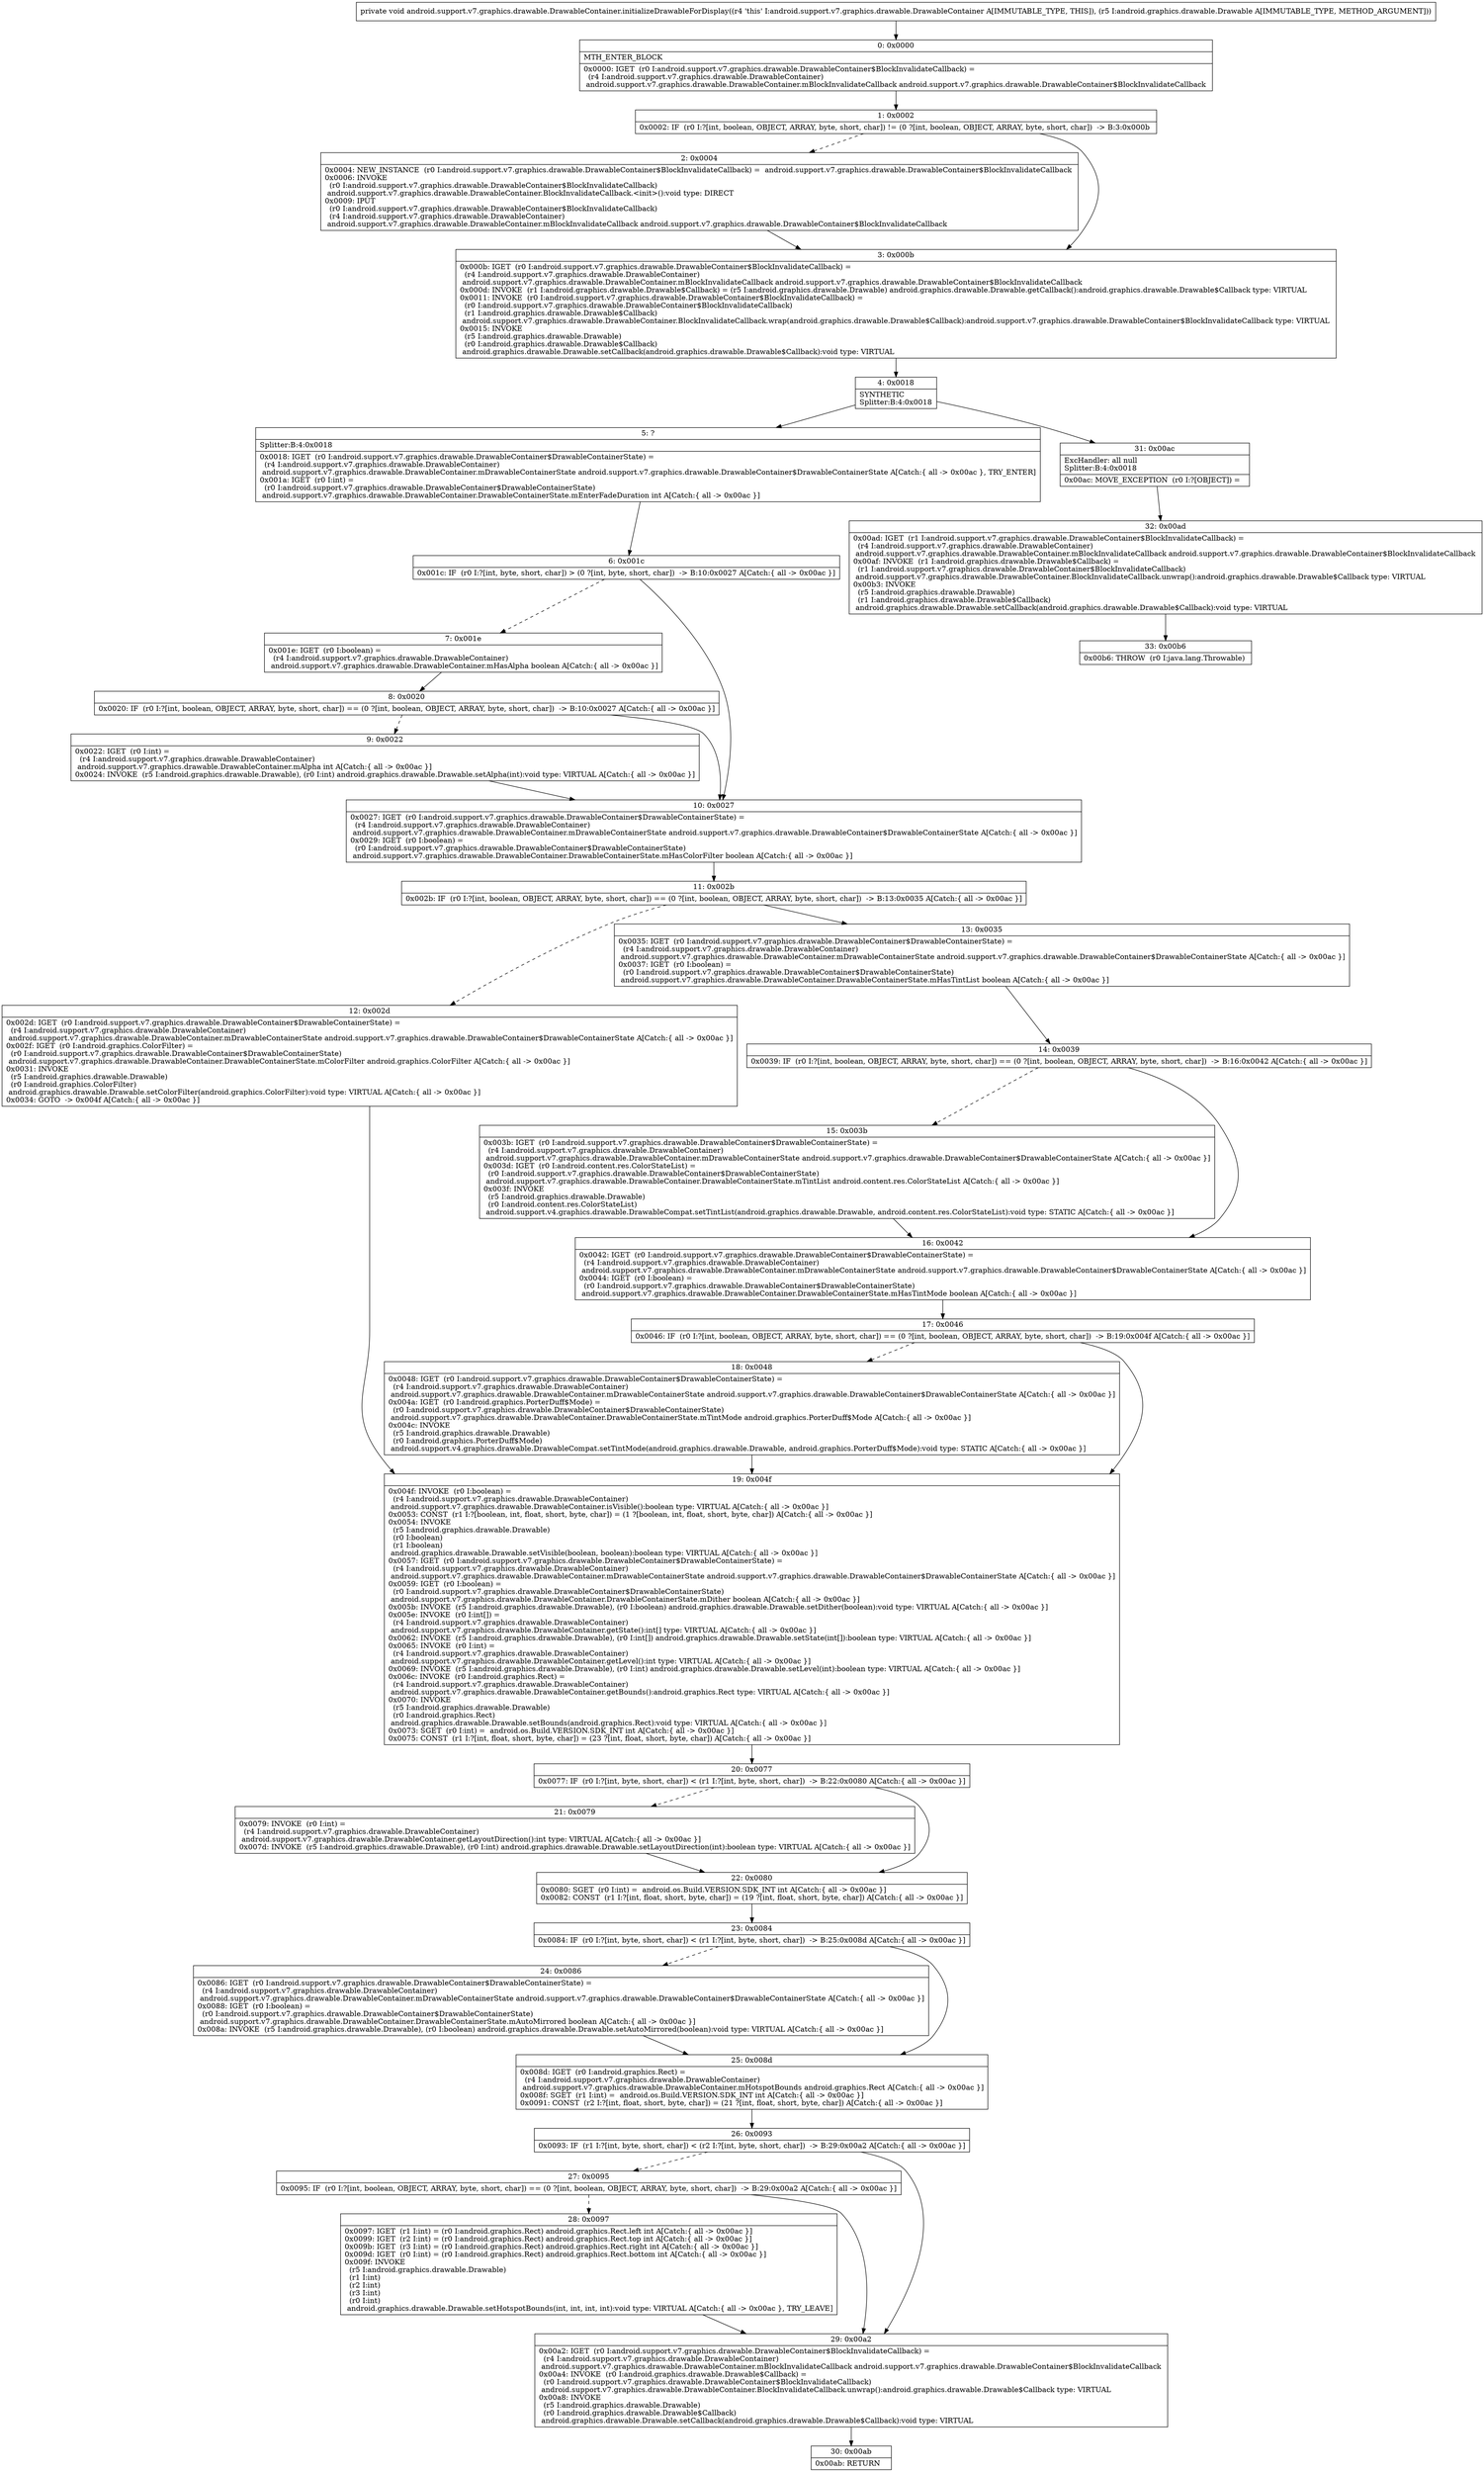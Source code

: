digraph "CFG forandroid.support.v7.graphics.drawable.DrawableContainer.initializeDrawableForDisplay(Landroid\/graphics\/drawable\/Drawable;)V" {
Node_0 [shape=record,label="{0\:\ 0x0000|MTH_ENTER_BLOCK\l|0x0000: IGET  (r0 I:android.support.v7.graphics.drawable.DrawableContainer$BlockInvalidateCallback) = \l  (r4 I:android.support.v7.graphics.drawable.DrawableContainer)\l android.support.v7.graphics.drawable.DrawableContainer.mBlockInvalidateCallback android.support.v7.graphics.drawable.DrawableContainer$BlockInvalidateCallback \l}"];
Node_1 [shape=record,label="{1\:\ 0x0002|0x0002: IF  (r0 I:?[int, boolean, OBJECT, ARRAY, byte, short, char]) != (0 ?[int, boolean, OBJECT, ARRAY, byte, short, char])  \-\> B:3:0x000b \l}"];
Node_2 [shape=record,label="{2\:\ 0x0004|0x0004: NEW_INSTANCE  (r0 I:android.support.v7.graphics.drawable.DrawableContainer$BlockInvalidateCallback) =  android.support.v7.graphics.drawable.DrawableContainer$BlockInvalidateCallback \l0x0006: INVOKE  \l  (r0 I:android.support.v7.graphics.drawable.DrawableContainer$BlockInvalidateCallback)\l android.support.v7.graphics.drawable.DrawableContainer.BlockInvalidateCallback.\<init\>():void type: DIRECT \l0x0009: IPUT  \l  (r0 I:android.support.v7.graphics.drawable.DrawableContainer$BlockInvalidateCallback)\l  (r4 I:android.support.v7.graphics.drawable.DrawableContainer)\l android.support.v7.graphics.drawable.DrawableContainer.mBlockInvalidateCallback android.support.v7.graphics.drawable.DrawableContainer$BlockInvalidateCallback \l}"];
Node_3 [shape=record,label="{3\:\ 0x000b|0x000b: IGET  (r0 I:android.support.v7.graphics.drawable.DrawableContainer$BlockInvalidateCallback) = \l  (r4 I:android.support.v7.graphics.drawable.DrawableContainer)\l android.support.v7.graphics.drawable.DrawableContainer.mBlockInvalidateCallback android.support.v7.graphics.drawable.DrawableContainer$BlockInvalidateCallback \l0x000d: INVOKE  (r1 I:android.graphics.drawable.Drawable$Callback) = (r5 I:android.graphics.drawable.Drawable) android.graphics.drawable.Drawable.getCallback():android.graphics.drawable.Drawable$Callback type: VIRTUAL \l0x0011: INVOKE  (r0 I:android.support.v7.graphics.drawable.DrawableContainer$BlockInvalidateCallback) = \l  (r0 I:android.support.v7.graphics.drawable.DrawableContainer$BlockInvalidateCallback)\l  (r1 I:android.graphics.drawable.Drawable$Callback)\l android.support.v7.graphics.drawable.DrawableContainer.BlockInvalidateCallback.wrap(android.graphics.drawable.Drawable$Callback):android.support.v7.graphics.drawable.DrawableContainer$BlockInvalidateCallback type: VIRTUAL \l0x0015: INVOKE  \l  (r5 I:android.graphics.drawable.Drawable)\l  (r0 I:android.graphics.drawable.Drawable$Callback)\l android.graphics.drawable.Drawable.setCallback(android.graphics.drawable.Drawable$Callback):void type: VIRTUAL \l}"];
Node_4 [shape=record,label="{4\:\ 0x0018|SYNTHETIC\lSplitter:B:4:0x0018\l}"];
Node_5 [shape=record,label="{5\:\ ?|Splitter:B:4:0x0018\l|0x0018: IGET  (r0 I:android.support.v7.graphics.drawable.DrawableContainer$DrawableContainerState) = \l  (r4 I:android.support.v7.graphics.drawable.DrawableContainer)\l android.support.v7.graphics.drawable.DrawableContainer.mDrawableContainerState android.support.v7.graphics.drawable.DrawableContainer$DrawableContainerState A[Catch:\{ all \-\> 0x00ac \}, TRY_ENTER]\l0x001a: IGET  (r0 I:int) = \l  (r0 I:android.support.v7.graphics.drawable.DrawableContainer$DrawableContainerState)\l android.support.v7.graphics.drawable.DrawableContainer.DrawableContainerState.mEnterFadeDuration int A[Catch:\{ all \-\> 0x00ac \}]\l}"];
Node_6 [shape=record,label="{6\:\ 0x001c|0x001c: IF  (r0 I:?[int, byte, short, char]) \> (0 ?[int, byte, short, char])  \-\> B:10:0x0027 A[Catch:\{ all \-\> 0x00ac \}]\l}"];
Node_7 [shape=record,label="{7\:\ 0x001e|0x001e: IGET  (r0 I:boolean) = \l  (r4 I:android.support.v7.graphics.drawable.DrawableContainer)\l android.support.v7.graphics.drawable.DrawableContainer.mHasAlpha boolean A[Catch:\{ all \-\> 0x00ac \}]\l}"];
Node_8 [shape=record,label="{8\:\ 0x0020|0x0020: IF  (r0 I:?[int, boolean, OBJECT, ARRAY, byte, short, char]) == (0 ?[int, boolean, OBJECT, ARRAY, byte, short, char])  \-\> B:10:0x0027 A[Catch:\{ all \-\> 0x00ac \}]\l}"];
Node_9 [shape=record,label="{9\:\ 0x0022|0x0022: IGET  (r0 I:int) = \l  (r4 I:android.support.v7.graphics.drawable.DrawableContainer)\l android.support.v7.graphics.drawable.DrawableContainer.mAlpha int A[Catch:\{ all \-\> 0x00ac \}]\l0x0024: INVOKE  (r5 I:android.graphics.drawable.Drawable), (r0 I:int) android.graphics.drawable.Drawable.setAlpha(int):void type: VIRTUAL A[Catch:\{ all \-\> 0x00ac \}]\l}"];
Node_10 [shape=record,label="{10\:\ 0x0027|0x0027: IGET  (r0 I:android.support.v7.graphics.drawable.DrawableContainer$DrawableContainerState) = \l  (r4 I:android.support.v7.graphics.drawable.DrawableContainer)\l android.support.v7.graphics.drawable.DrawableContainer.mDrawableContainerState android.support.v7.graphics.drawable.DrawableContainer$DrawableContainerState A[Catch:\{ all \-\> 0x00ac \}]\l0x0029: IGET  (r0 I:boolean) = \l  (r0 I:android.support.v7.graphics.drawable.DrawableContainer$DrawableContainerState)\l android.support.v7.graphics.drawable.DrawableContainer.DrawableContainerState.mHasColorFilter boolean A[Catch:\{ all \-\> 0x00ac \}]\l}"];
Node_11 [shape=record,label="{11\:\ 0x002b|0x002b: IF  (r0 I:?[int, boolean, OBJECT, ARRAY, byte, short, char]) == (0 ?[int, boolean, OBJECT, ARRAY, byte, short, char])  \-\> B:13:0x0035 A[Catch:\{ all \-\> 0x00ac \}]\l}"];
Node_12 [shape=record,label="{12\:\ 0x002d|0x002d: IGET  (r0 I:android.support.v7.graphics.drawable.DrawableContainer$DrawableContainerState) = \l  (r4 I:android.support.v7.graphics.drawable.DrawableContainer)\l android.support.v7.graphics.drawable.DrawableContainer.mDrawableContainerState android.support.v7.graphics.drawable.DrawableContainer$DrawableContainerState A[Catch:\{ all \-\> 0x00ac \}]\l0x002f: IGET  (r0 I:android.graphics.ColorFilter) = \l  (r0 I:android.support.v7.graphics.drawable.DrawableContainer$DrawableContainerState)\l android.support.v7.graphics.drawable.DrawableContainer.DrawableContainerState.mColorFilter android.graphics.ColorFilter A[Catch:\{ all \-\> 0x00ac \}]\l0x0031: INVOKE  \l  (r5 I:android.graphics.drawable.Drawable)\l  (r0 I:android.graphics.ColorFilter)\l android.graphics.drawable.Drawable.setColorFilter(android.graphics.ColorFilter):void type: VIRTUAL A[Catch:\{ all \-\> 0x00ac \}]\l0x0034: GOTO  \-\> 0x004f A[Catch:\{ all \-\> 0x00ac \}]\l}"];
Node_13 [shape=record,label="{13\:\ 0x0035|0x0035: IGET  (r0 I:android.support.v7.graphics.drawable.DrawableContainer$DrawableContainerState) = \l  (r4 I:android.support.v7.graphics.drawable.DrawableContainer)\l android.support.v7.graphics.drawable.DrawableContainer.mDrawableContainerState android.support.v7.graphics.drawable.DrawableContainer$DrawableContainerState A[Catch:\{ all \-\> 0x00ac \}]\l0x0037: IGET  (r0 I:boolean) = \l  (r0 I:android.support.v7.graphics.drawable.DrawableContainer$DrawableContainerState)\l android.support.v7.graphics.drawable.DrawableContainer.DrawableContainerState.mHasTintList boolean A[Catch:\{ all \-\> 0x00ac \}]\l}"];
Node_14 [shape=record,label="{14\:\ 0x0039|0x0039: IF  (r0 I:?[int, boolean, OBJECT, ARRAY, byte, short, char]) == (0 ?[int, boolean, OBJECT, ARRAY, byte, short, char])  \-\> B:16:0x0042 A[Catch:\{ all \-\> 0x00ac \}]\l}"];
Node_15 [shape=record,label="{15\:\ 0x003b|0x003b: IGET  (r0 I:android.support.v7.graphics.drawable.DrawableContainer$DrawableContainerState) = \l  (r4 I:android.support.v7.graphics.drawable.DrawableContainer)\l android.support.v7.graphics.drawable.DrawableContainer.mDrawableContainerState android.support.v7.graphics.drawable.DrawableContainer$DrawableContainerState A[Catch:\{ all \-\> 0x00ac \}]\l0x003d: IGET  (r0 I:android.content.res.ColorStateList) = \l  (r0 I:android.support.v7.graphics.drawable.DrawableContainer$DrawableContainerState)\l android.support.v7.graphics.drawable.DrawableContainer.DrawableContainerState.mTintList android.content.res.ColorStateList A[Catch:\{ all \-\> 0x00ac \}]\l0x003f: INVOKE  \l  (r5 I:android.graphics.drawable.Drawable)\l  (r0 I:android.content.res.ColorStateList)\l android.support.v4.graphics.drawable.DrawableCompat.setTintList(android.graphics.drawable.Drawable, android.content.res.ColorStateList):void type: STATIC A[Catch:\{ all \-\> 0x00ac \}]\l}"];
Node_16 [shape=record,label="{16\:\ 0x0042|0x0042: IGET  (r0 I:android.support.v7.graphics.drawable.DrawableContainer$DrawableContainerState) = \l  (r4 I:android.support.v7.graphics.drawable.DrawableContainer)\l android.support.v7.graphics.drawable.DrawableContainer.mDrawableContainerState android.support.v7.graphics.drawable.DrawableContainer$DrawableContainerState A[Catch:\{ all \-\> 0x00ac \}]\l0x0044: IGET  (r0 I:boolean) = \l  (r0 I:android.support.v7.graphics.drawable.DrawableContainer$DrawableContainerState)\l android.support.v7.graphics.drawable.DrawableContainer.DrawableContainerState.mHasTintMode boolean A[Catch:\{ all \-\> 0x00ac \}]\l}"];
Node_17 [shape=record,label="{17\:\ 0x0046|0x0046: IF  (r0 I:?[int, boolean, OBJECT, ARRAY, byte, short, char]) == (0 ?[int, boolean, OBJECT, ARRAY, byte, short, char])  \-\> B:19:0x004f A[Catch:\{ all \-\> 0x00ac \}]\l}"];
Node_18 [shape=record,label="{18\:\ 0x0048|0x0048: IGET  (r0 I:android.support.v7.graphics.drawable.DrawableContainer$DrawableContainerState) = \l  (r4 I:android.support.v7.graphics.drawable.DrawableContainer)\l android.support.v7.graphics.drawable.DrawableContainer.mDrawableContainerState android.support.v7.graphics.drawable.DrawableContainer$DrawableContainerState A[Catch:\{ all \-\> 0x00ac \}]\l0x004a: IGET  (r0 I:android.graphics.PorterDuff$Mode) = \l  (r0 I:android.support.v7.graphics.drawable.DrawableContainer$DrawableContainerState)\l android.support.v7.graphics.drawable.DrawableContainer.DrawableContainerState.mTintMode android.graphics.PorterDuff$Mode A[Catch:\{ all \-\> 0x00ac \}]\l0x004c: INVOKE  \l  (r5 I:android.graphics.drawable.Drawable)\l  (r0 I:android.graphics.PorterDuff$Mode)\l android.support.v4.graphics.drawable.DrawableCompat.setTintMode(android.graphics.drawable.Drawable, android.graphics.PorterDuff$Mode):void type: STATIC A[Catch:\{ all \-\> 0x00ac \}]\l}"];
Node_19 [shape=record,label="{19\:\ 0x004f|0x004f: INVOKE  (r0 I:boolean) = \l  (r4 I:android.support.v7.graphics.drawable.DrawableContainer)\l android.support.v7.graphics.drawable.DrawableContainer.isVisible():boolean type: VIRTUAL A[Catch:\{ all \-\> 0x00ac \}]\l0x0053: CONST  (r1 I:?[boolean, int, float, short, byte, char]) = (1 ?[boolean, int, float, short, byte, char]) A[Catch:\{ all \-\> 0x00ac \}]\l0x0054: INVOKE  \l  (r5 I:android.graphics.drawable.Drawable)\l  (r0 I:boolean)\l  (r1 I:boolean)\l android.graphics.drawable.Drawable.setVisible(boolean, boolean):boolean type: VIRTUAL A[Catch:\{ all \-\> 0x00ac \}]\l0x0057: IGET  (r0 I:android.support.v7.graphics.drawable.DrawableContainer$DrawableContainerState) = \l  (r4 I:android.support.v7.graphics.drawable.DrawableContainer)\l android.support.v7.graphics.drawable.DrawableContainer.mDrawableContainerState android.support.v7.graphics.drawable.DrawableContainer$DrawableContainerState A[Catch:\{ all \-\> 0x00ac \}]\l0x0059: IGET  (r0 I:boolean) = \l  (r0 I:android.support.v7.graphics.drawable.DrawableContainer$DrawableContainerState)\l android.support.v7.graphics.drawable.DrawableContainer.DrawableContainerState.mDither boolean A[Catch:\{ all \-\> 0x00ac \}]\l0x005b: INVOKE  (r5 I:android.graphics.drawable.Drawable), (r0 I:boolean) android.graphics.drawable.Drawable.setDither(boolean):void type: VIRTUAL A[Catch:\{ all \-\> 0x00ac \}]\l0x005e: INVOKE  (r0 I:int[]) = \l  (r4 I:android.support.v7.graphics.drawable.DrawableContainer)\l android.support.v7.graphics.drawable.DrawableContainer.getState():int[] type: VIRTUAL A[Catch:\{ all \-\> 0x00ac \}]\l0x0062: INVOKE  (r5 I:android.graphics.drawable.Drawable), (r0 I:int[]) android.graphics.drawable.Drawable.setState(int[]):boolean type: VIRTUAL A[Catch:\{ all \-\> 0x00ac \}]\l0x0065: INVOKE  (r0 I:int) = \l  (r4 I:android.support.v7.graphics.drawable.DrawableContainer)\l android.support.v7.graphics.drawable.DrawableContainer.getLevel():int type: VIRTUAL A[Catch:\{ all \-\> 0x00ac \}]\l0x0069: INVOKE  (r5 I:android.graphics.drawable.Drawable), (r0 I:int) android.graphics.drawable.Drawable.setLevel(int):boolean type: VIRTUAL A[Catch:\{ all \-\> 0x00ac \}]\l0x006c: INVOKE  (r0 I:android.graphics.Rect) = \l  (r4 I:android.support.v7.graphics.drawable.DrawableContainer)\l android.support.v7.graphics.drawable.DrawableContainer.getBounds():android.graphics.Rect type: VIRTUAL A[Catch:\{ all \-\> 0x00ac \}]\l0x0070: INVOKE  \l  (r5 I:android.graphics.drawable.Drawable)\l  (r0 I:android.graphics.Rect)\l android.graphics.drawable.Drawable.setBounds(android.graphics.Rect):void type: VIRTUAL A[Catch:\{ all \-\> 0x00ac \}]\l0x0073: SGET  (r0 I:int) =  android.os.Build.VERSION.SDK_INT int A[Catch:\{ all \-\> 0x00ac \}]\l0x0075: CONST  (r1 I:?[int, float, short, byte, char]) = (23 ?[int, float, short, byte, char]) A[Catch:\{ all \-\> 0x00ac \}]\l}"];
Node_20 [shape=record,label="{20\:\ 0x0077|0x0077: IF  (r0 I:?[int, byte, short, char]) \< (r1 I:?[int, byte, short, char])  \-\> B:22:0x0080 A[Catch:\{ all \-\> 0x00ac \}]\l}"];
Node_21 [shape=record,label="{21\:\ 0x0079|0x0079: INVOKE  (r0 I:int) = \l  (r4 I:android.support.v7.graphics.drawable.DrawableContainer)\l android.support.v7.graphics.drawable.DrawableContainer.getLayoutDirection():int type: VIRTUAL A[Catch:\{ all \-\> 0x00ac \}]\l0x007d: INVOKE  (r5 I:android.graphics.drawable.Drawable), (r0 I:int) android.graphics.drawable.Drawable.setLayoutDirection(int):boolean type: VIRTUAL A[Catch:\{ all \-\> 0x00ac \}]\l}"];
Node_22 [shape=record,label="{22\:\ 0x0080|0x0080: SGET  (r0 I:int) =  android.os.Build.VERSION.SDK_INT int A[Catch:\{ all \-\> 0x00ac \}]\l0x0082: CONST  (r1 I:?[int, float, short, byte, char]) = (19 ?[int, float, short, byte, char]) A[Catch:\{ all \-\> 0x00ac \}]\l}"];
Node_23 [shape=record,label="{23\:\ 0x0084|0x0084: IF  (r0 I:?[int, byte, short, char]) \< (r1 I:?[int, byte, short, char])  \-\> B:25:0x008d A[Catch:\{ all \-\> 0x00ac \}]\l}"];
Node_24 [shape=record,label="{24\:\ 0x0086|0x0086: IGET  (r0 I:android.support.v7.graphics.drawable.DrawableContainer$DrawableContainerState) = \l  (r4 I:android.support.v7.graphics.drawable.DrawableContainer)\l android.support.v7.graphics.drawable.DrawableContainer.mDrawableContainerState android.support.v7.graphics.drawable.DrawableContainer$DrawableContainerState A[Catch:\{ all \-\> 0x00ac \}]\l0x0088: IGET  (r0 I:boolean) = \l  (r0 I:android.support.v7.graphics.drawable.DrawableContainer$DrawableContainerState)\l android.support.v7.graphics.drawable.DrawableContainer.DrawableContainerState.mAutoMirrored boolean A[Catch:\{ all \-\> 0x00ac \}]\l0x008a: INVOKE  (r5 I:android.graphics.drawable.Drawable), (r0 I:boolean) android.graphics.drawable.Drawable.setAutoMirrored(boolean):void type: VIRTUAL A[Catch:\{ all \-\> 0x00ac \}]\l}"];
Node_25 [shape=record,label="{25\:\ 0x008d|0x008d: IGET  (r0 I:android.graphics.Rect) = \l  (r4 I:android.support.v7.graphics.drawable.DrawableContainer)\l android.support.v7.graphics.drawable.DrawableContainer.mHotspotBounds android.graphics.Rect A[Catch:\{ all \-\> 0x00ac \}]\l0x008f: SGET  (r1 I:int) =  android.os.Build.VERSION.SDK_INT int A[Catch:\{ all \-\> 0x00ac \}]\l0x0091: CONST  (r2 I:?[int, float, short, byte, char]) = (21 ?[int, float, short, byte, char]) A[Catch:\{ all \-\> 0x00ac \}]\l}"];
Node_26 [shape=record,label="{26\:\ 0x0093|0x0093: IF  (r1 I:?[int, byte, short, char]) \< (r2 I:?[int, byte, short, char])  \-\> B:29:0x00a2 A[Catch:\{ all \-\> 0x00ac \}]\l}"];
Node_27 [shape=record,label="{27\:\ 0x0095|0x0095: IF  (r0 I:?[int, boolean, OBJECT, ARRAY, byte, short, char]) == (0 ?[int, boolean, OBJECT, ARRAY, byte, short, char])  \-\> B:29:0x00a2 A[Catch:\{ all \-\> 0x00ac \}]\l}"];
Node_28 [shape=record,label="{28\:\ 0x0097|0x0097: IGET  (r1 I:int) = (r0 I:android.graphics.Rect) android.graphics.Rect.left int A[Catch:\{ all \-\> 0x00ac \}]\l0x0099: IGET  (r2 I:int) = (r0 I:android.graphics.Rect) android.graphics.Rect.top int A[Catch:\{ all \-\> 0x00ac \}]\l0x009b: IGET  (r3 I:int) = (r0 I:android.graphics.Rect) android.graphics.Rect.right int A[Catch:\{ all \-\> 0x00ac \}]\l0x009d: IGET  (r0 I:int) = (r0 I:android.graphics.Rect) android.graphics.Rect.bottom int A[Catch:\{ all \-\> 0x00ac \}]\l0x009f: INVOKE  \l  (r5 I:android.graphics.drawable.Drawable)\l  (r1 I:int)\l  (r2 I:int)\l  (r3 I:int)\l  (r0 I:int)\l android.graphics.drawable.Drawable.setHotspotBounds(int, int, int, int):void type: VIRTUAL A[Catch:\{ all \-\> 0x00ac \}, TRY_LEAVE]\l}"];
Node_29 [shape=record,label="{29\:\ 0x00a2|0x00a2: IGET  (r0 I:android.support.v7.graphics.drawable.DrawableContainer$BlockInvalidateCallback) = \l  (r4 I:android.support.v7.graphics.drawable.DrawableContainer)\l android.support.v7.graphics.drawable.DrawableContainer.mBlockInvalidateCallback android.support.v7.graphics.drawable.DrawableContainer$BlockInvalidateCallback \l0x00a4: INVOKE  (r0 I:android.graphics.drawable.Drawable$Callback) = \l  (r0 I:android.support.v7.graphics.drawable.DrawableContainer$BlockInvalidateCallback)\l android.support.v7.graphics.drawable.DrawableContainer.BlockInvalidateCallback.unwrap():android.graphics.drawable.Drawable$Callback type: VIRTUAL \l0x00a8: INVOKE  \l  (r5 I:android.graphics.drawable.Drawable)\l  (r0 I:android.graphics.drawable.Drawable$Callback)\l android.graphics.drawable.Drawable.setCallback(android.graphics.drawable.Drawable$Callback):void type: VIRTUAL \l}"];
Node_30 [shape=record,label="{30\:\ 0x00ab|0x00ab: RETURN   \l}"];
Node_31 [shape=record,label="{31\:\ 0x00ac|ExcHandler: all null\lSplitter:B:4:0x0018\l|0x00ac: MOVE_EXCEPTION  (r0 I:?[OBJECT]) =  \l}"];
Node_32 [shape=record,label="{32\:\ 0x00ad|0x00ad: IGET  (r1 I:android.support.v7.graphics.drawable.DrawableContainer$BlockInvalidateCallback) = \l  (r4 I:android.support.v7.graphics.drawable.DrawableContainer)\l android.support.v7.graphics.drawable.DrawableContainer.mBlockInvalidateCallback android.support.v7.graphics.drawable.DrawableContainer$BlockInvalidateCallback \l0x00af: INVOKE  (r1 I:android.graphics.drawable.Drawable$Callback) = \l  (r1 I:android.support.v7.graphics.drawable.DrawableContainer$BlockInvalidateCallback)\l android.support.v7.graphics.drawable.DrawableContainer.BlockInvalidateCallback.unwrap():android.graphics.drawable.Drawable$Callback type: VIRTUAL \l0x00b3: INVOKE  \l  (r5 I:android.graphics.drawable.Drawable)\l  (r1 I:android.graphics.drawable.Drawable$Callback)\l android.graphics.drawable.Drawable.setCallback(android.graphics.drawable.Drawable$Callback):void type: VIRTUAL \l}"];
Node_33 [shape=record,label="{33\:\ 0x00b6|0x00b6: THROW  (r0 I:java.lang.Throwable) \l}"];
MethodNode[shape=record,label="{private void android.support.v7.graphics.drawable.DrawableContainer.initializeDrawableForDisplay((r4 'this' I:android.support.v7.graphics.drawable.DrawableContainer A[IMMUTABLE_TYPE, THIS]), (r5 I:android.graphics.drawable.Drawable A[IMMUTABLE_TYPE, METHOD_ARGUMENT])) }"];
MethodNode -> Node_0;
Node_0 -> Node_1;
Node_1 -> Node_2[style=dashed];
Node_1 -> Node_3;
Node_2 -> Node_3;
Node_3 -> Node_4;
Node_4 -> Node_5;
Node_4 -> Node_31;
Node_5 -> Node_6;
Node_6 -> Node_7[style=dashed];
Node_6 -> Node_10;
Node_7 -> Node_8;
Node_8 -> Node_9[style=dashed];
Node_8 -> Node_10;
Node_9 -> Node_10;
Node_10 -> Node_11;
Node_11 -> Node_12[style=dashed];
Node_11 -> Node_13;
Node_12 -> Node_19;
Node_13 -> Node_14;
Node_14 -> Node_15[style=dashed];
Node_14 -> Node_16;
Node_15 -> Node_16;
Node_16 -> Node_17;
Node_17 -> Node_18[style=dashed];
Node_17 -> Node_19;
Node_18 -> Node_19;
Node_19 -> Node_20;
Node_20 -> Node_21[style=dashed];
Node_20 -> Node_22;
Node_21 -> Node_22;
Node_22 -> Node_23;
Node_23 -> Node_24[style=dashed];
Node_23 -> Node_25;
Node_24 -> Node_25;
Node_25 -> Node_26;
Node_26 -> Node_27[style=dashed];
Node_26 -> Node_29;
Node_27 -> Node_28[style=dashed];
Node_27 -> Node_29;
Node_28 -> Node_29;
Node_29 -> Node_30;
Node_31 -> Node_32;
Node_32 -> Node_33;
}

